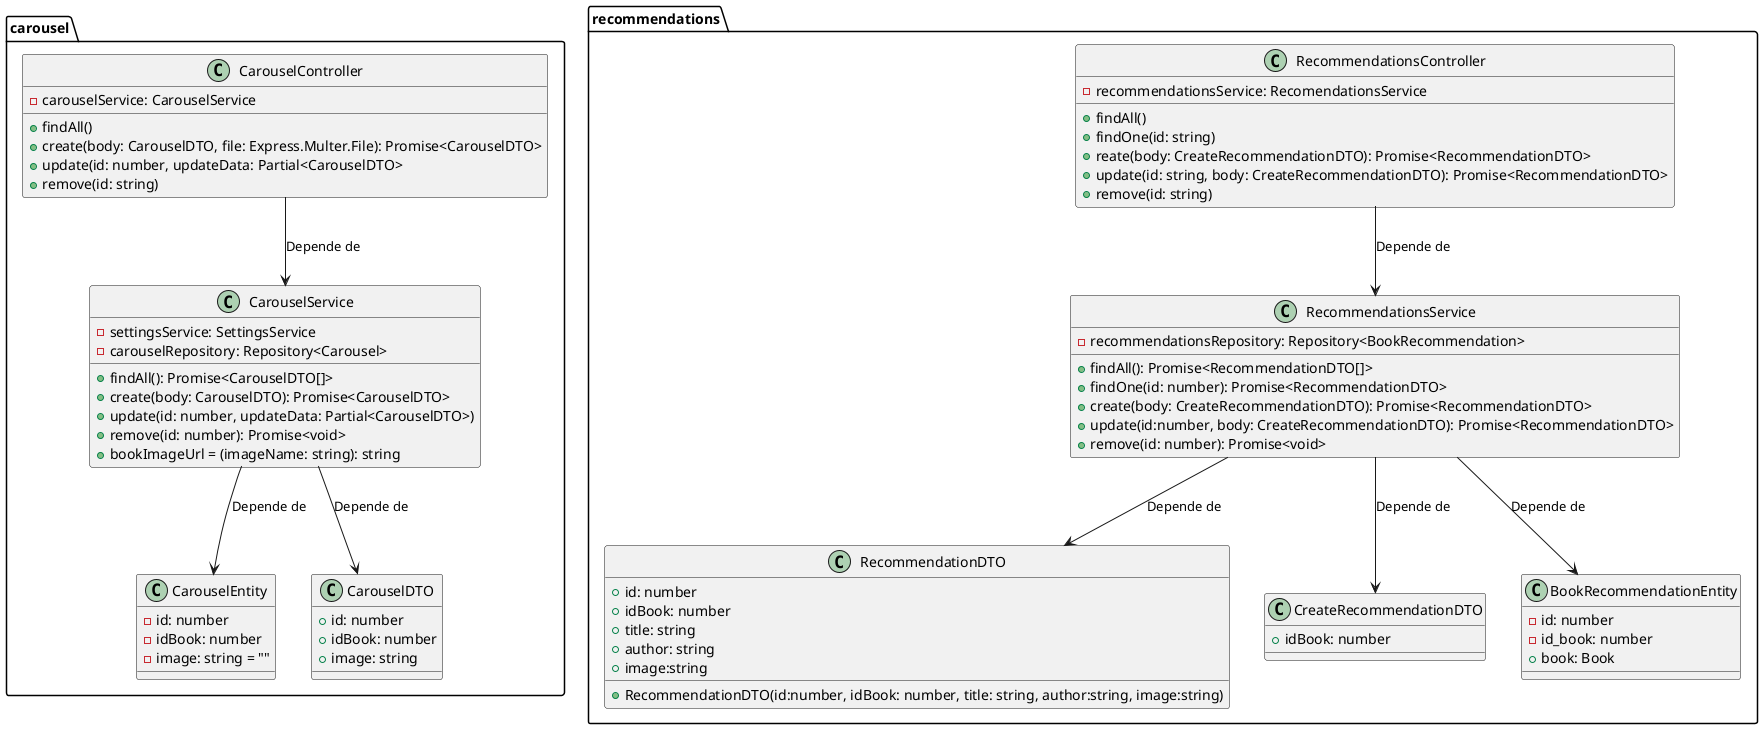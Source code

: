 @startuml

package carousel {
    class CarouselEntity  {
        - id: number
        - idBook: number
        - image: string = ""
    }

    class CarouselService {
        - settingsService: SettingsService
        - carouselRepository: Repository<Carousel>

        + findAll(): Promise<CarouselDTO[]>
        + create(body: CarouselDTO): Promise<CarouselDTO>
        + update(id: number, updateData: Partial<CarouselDTO>)
        + remove(id: number): Promise<void>
        + bookImageUrl = (imageName: string): string
    }

    class CarouselController {
        - carouselService: CarouselService

        + findAll()
        + create(body: CarouselDTO, file: Express.Multer.File): Promise<CarouselDTO>
        + update(id: number, updateData: Partial<CarouselDTO>
        + remove(id: string)
    }

    class CarouselDTO {
        + id: number
        + idBook: number
        + image: string
    }

}

package recommendations {
    class RecommendationsService {
        - recommendationsRepository: Repository<BookRecommendation>

        + findAll(): Promise<RecommendationDTO[]>
        + findOne(id: number): Promise<RecommendationDTO>
        + create(body: CreateRecommendationDTO): Promise<RecommendationDTO>
        + update(id:number, body: CreateRecommendationDTO): Promise<RecommendationDTO>
        + remove(id: number): Promise<void>
    }

    class RecommendationsController {
        - recommendationsService: RecomendationsService

        + findAll()
        + findOne(id: string)
        + reate(body: CreateRecommendationDTO): Promise<RecommendationDTO>
        + update(id: string, body: CreateRecommendationDTO): Promise<RecommendationDTO>
        + remove(id: string)
    }

    class RecommendationDTO {
        + id: number
        + idBook: number
        + title: string
        + author: string
        + image:string

        + RecommendationDTO(id:number, idBook: number, title: string, author:string, image:string)
    }

    class CreateRecommendationDTO {
        + idBook: number
    }

    class BookRecommendationEntity {
        - id: number
        - id_book: number
        + book: Book
    }

}

' Relaciones
CarouselService --> CarouselDTO : Depende de
CarouselService --> CarouselEntity : Depende de
CarouselController --> CarouselService : Depende de

RecommendationsService --> BookRecommendationEntity : Depende de
RecommendationsService --> RecommendationDTO : Depende de
RecommendationsService --> CreateRecommendationDTO : Depende de
RecommendationsController --> RecommendationsService : Depende de


@enduml